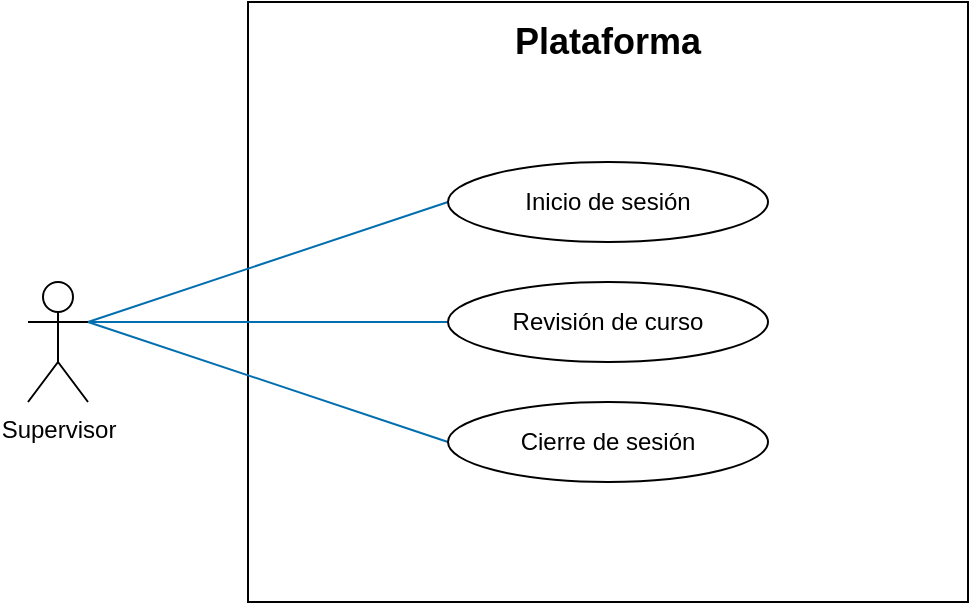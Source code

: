 <mxfile>
    <diagram id="GZ6brTEDMmrJImAbe_wX" name="Page-1">
        <mxGraphModel dx="842" dy="610" grid="1" gridSize="10" guides="1" tooltips="1" connect="1" arrows="1" fold="1" page="1" pageScale="1" pageWidth="827" pageHeight="1169" math="0" shadow="0">
            <root>
                <mxCell id="0"/>
                <mxCell id="1" parent="0"/>
                <mxCell id="2" value="" style="rounded=0;whiteSpace=wrap;html=1;" vertex="1" parent="1">
                    <mxGeometry x="160" y="40" width="360" height="300" as="geometry"/>
                </mxCell>
                <mxCell id="9" style="rounded=0;orthogonalLoop=1;jettySize=auto;html=1;entryX=0;entryY=0.5;entryDx=0;entryDy=0;endArrow=none;endFill=0;exitX=1;exitY=0.333;exitDx=0;exitDy=0;exitPerimeter=0;fillColor=#1ba1e2;strokeColor=#006EAF;" edge="1" parent="1" source="3" target="5">
                    <mxGeometry relative="1" as="geometry"/>
                </mxCell>
                <mxCell id="10" style="edgeStyle=none;rounded=0;orthogonalLoop=1;jettySize=auto;html=1;entryX=0;entryY=0.5;entryDx=0;entryDy=0;endArrow=none;endFill=0;exitX=1;exitY=0.333;exitDx=0;exitDy=0;exitPerimeter=0;fillColor=#1ba1e2;strokeColor=#006EAF;" edge="1" parent="1" source="3" target="8">
                    <mxGeometry relative="1" as="geometry"/>
                </mxCell>
                <mxCell id="11" style="edgeStyle=none;rounded=0;orthogonalLoop=1;jettySize=auto;html=1;entryX=0;entryY=0.5;entryDx=0;entryDy=0;endArrow=none;endFill=0;exitX=1;exitY=0.333;exitDx=0;exitDy=0;exitPerimeter=0;fillColor=#1ba1e2;strokeColor=#006EAF;" edge="1" parent="1" source="3" target="7">
                    <mxGeometry relative="1" as="geometry"/>
                </mxCell>
                <mxCell id="3" value="Supervisor" style="shape=umlActor;verticalLabelPosition=bottom;verticalAlign=top;html=1;outlineConnect=0;" vertex="1" parent="1">
                    <mxGeometry x="50" y="180" width="30" height="60" as="geometry"/>
                </mxCell>
                <mxCell id="4" value="&lt;b&gt;&lt;font style=&quot;font-size: 18px&quot;&gt;Plataforma&lt;/font&gt;&lt;/b&gt;" style="text;html=1;strokeColor=none;fillColor=none;align=center;verticalAlign=middle;whiteSpace=wrap;rounded=0;" vertex="1" parent="1">
                    <mxGeometry x="275" y="50" width="130" height="20" as="geometry"/>
                </mxCell>
                <mxCell id="5" value="Inicio de sesión" style="ellipse;whiteSpace=wrap;html=1;" vertex="1" parent="1">
                    <mxGeometry x="260" y="120" width="160" height="40" as="geometry"/>
                </mxCell>
                <mxCell id="7" value="Cierre de sesión" style="ellipse;whiteSpace=wrap;html=1;" vertex="1" parent="1">
                    <mxGeometry x="260" y="240" width="160" height="40" as="geometry"/>
                </mxCell>
                <mxCell id="8" value="Revisión de curso" style="ellipse;whiteSpace=wrap;html=1;" vertex="1" parent="1">
                    <mxGeometry x="260" y="180" width="160" height="40" as="geometry"/>
                </mxCell>
            </root>
        </mxGraphModel>
    </diagram>
</mxfile>